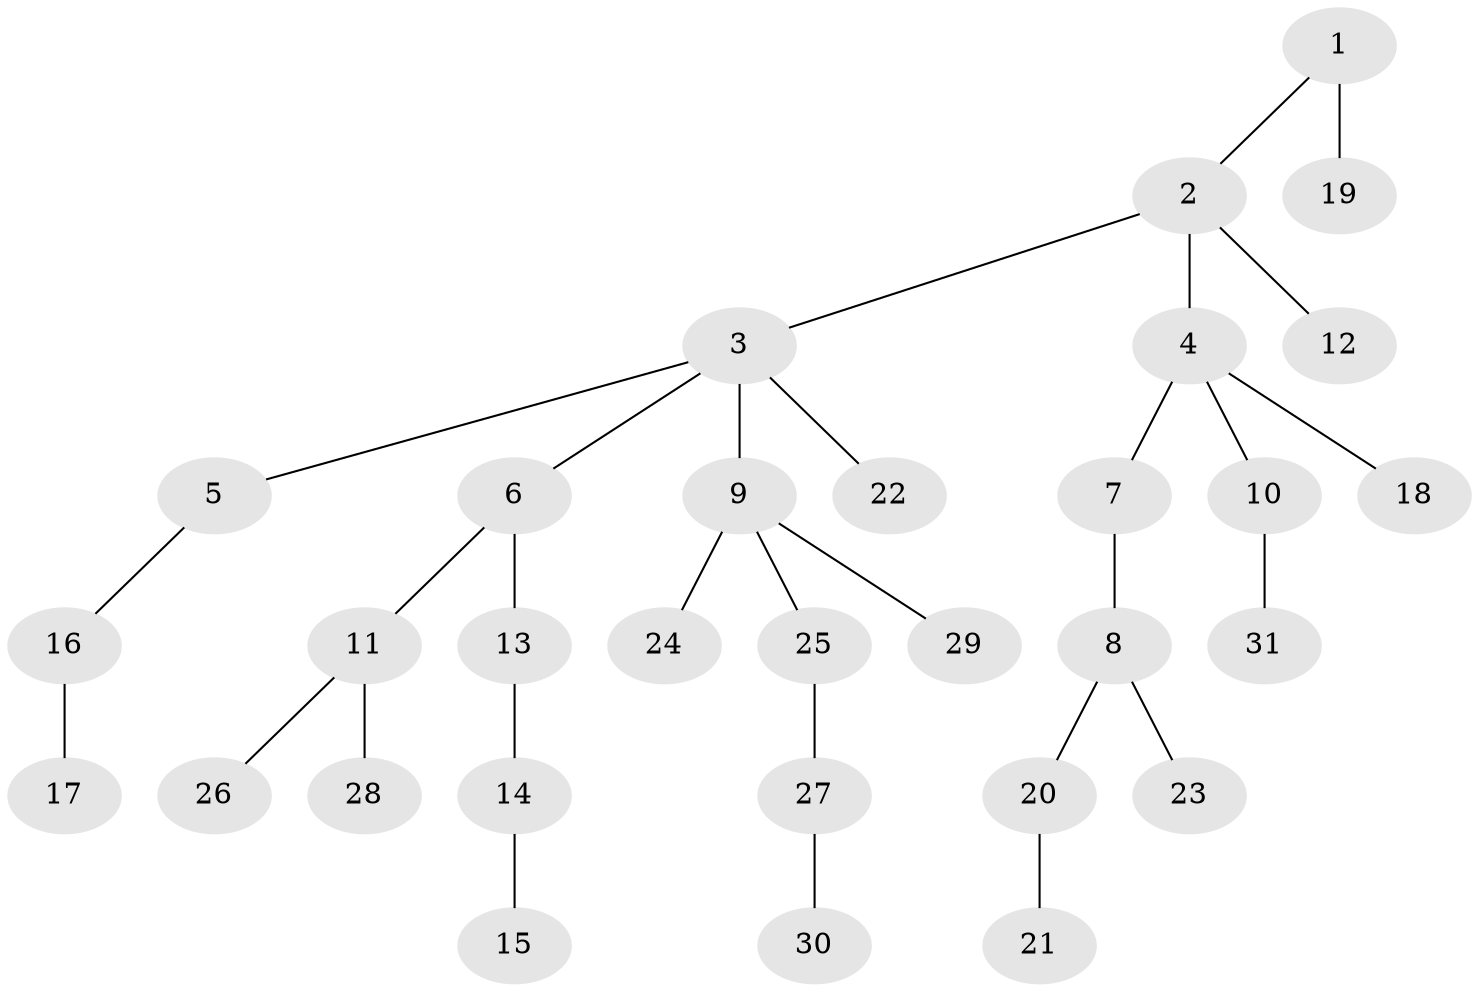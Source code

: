 // original degree distribution, {5: 0.04918032786885246, 6: 0.01639344262295082, 3: 0.11475409836065574, 4: 0.06557377049180328, 2: 0.26229508196721313, 1: 0.4918032786885246}
// Generated by graph-tools (version 1.1) at 2025/36/03/09/25 02:36:41]
// undirected, 31 vertices, 30 edges
graph export_dot {
graph [start="1"]
  node [color=gray90,style=filled];
  1;
  2;
  3;
  4;
  5;
  6;
  7;
  8;
  9;
  10;
  11;
  12;
  13;
  14;
  15;
  16;
  17;
  18;
  19;
  20;
  21;
  22;
  23;
  24;
  25;
  26;
  27;
  28;
  29;
  30;
  31;
  1 -- 2 [weight=1.0];
  1 -- 19 [weight=3.0];
  2 -- 3 [weight=1.0];
  2 -- 4 [weight=1.0];
  2 -- 12 [weight=1.0];
  3 -- 5 [weight=1.0];
  3 -- 6 [weight=1.0];
  3 -- 9 [weight=1.0];
  3 -- 22 [weight=1.0];
  4 -- 7 [weight=1.0];
  4 -- 10 [weight=1.0];
  4 -- 18 [weight=1.0];
  5 -- 16 [weight=1.0];
  6 -- 11 [weight=1.0];
  6 -- 13 [weight=1.0];
  7 -- 8 [weight=1.0];
  8 -- 20 [weight=1.0];
  8 -- 23 [weight=1.0];
  9 -- 24 [weight=1.0];
  9 -- 25 [weight=1.0];
  9 -- 29 [weight=1.0];
  10 -- 31 [weight=1.0];
  11 -- 26 [weight=1.0];
  11 -- 28 [weight=1.0];
  13 -- 14 [weight=2.0];
  14 -- 15 [weight=1.0];
  16 -- 17 [weight=3.0];
  20 -- 21 [weight=1.0];
  25 -- 27 [weight=1.0];
  27 -- 30 [weight=1.0];
}
